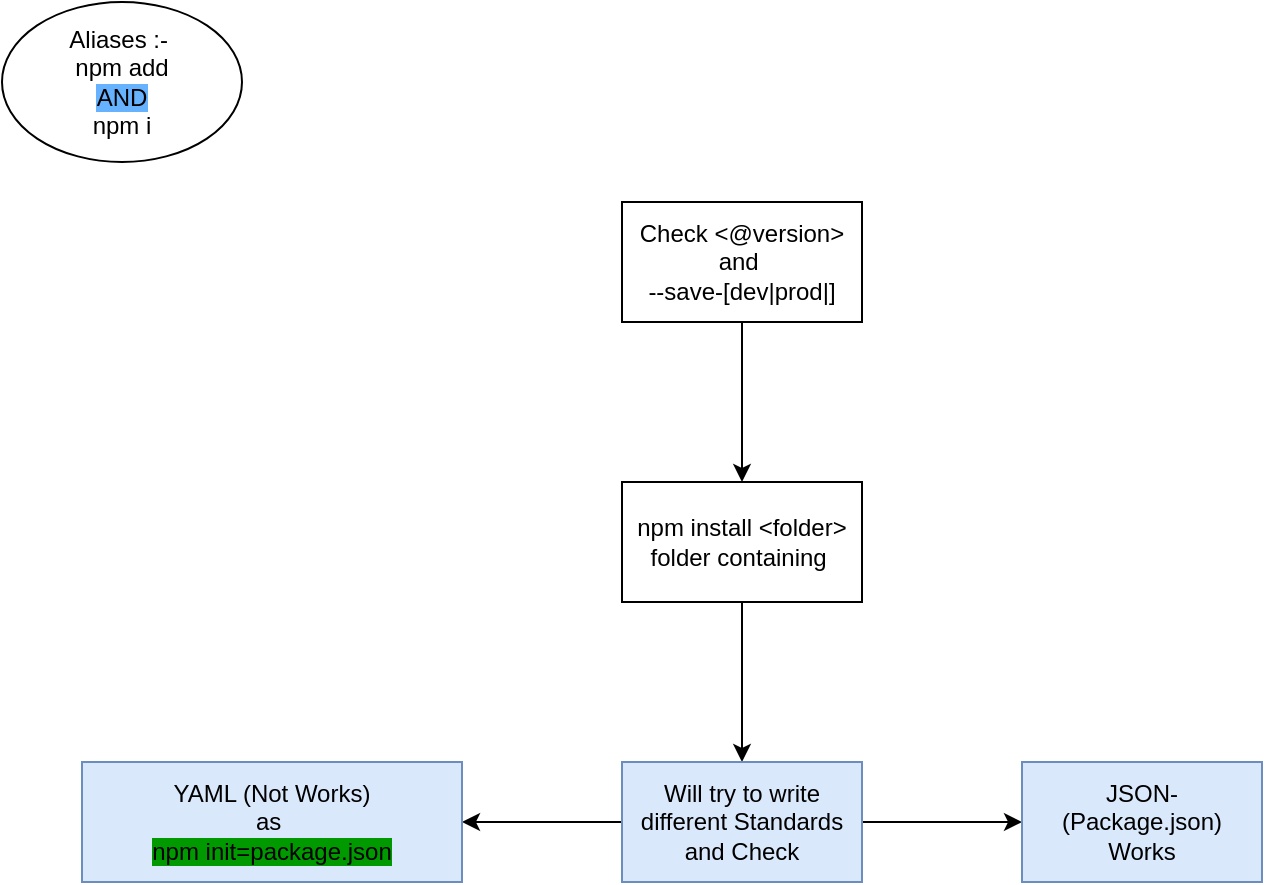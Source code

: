 <mxfile version="24.7.7">
  <diagram name="Page-1" id="8gkoaITpcbI0VQsJJdFB">
    <mxGraphModel dx="909" dy="564" grid="1" gridSize="10" guides="1" tooltips="1" connect="1" arrows="1" fold="1" page="1" pageScale="1" pageWidth="827" pageHeight="1169" math="0" shadow="0">
      <root>
        <mxCell id="0" />
        <mxCell id="1" parent="0" />
        <mxCell id="4kKVadJ2q0rEHIaGiWLF-3" value="" style="edgeStyle=orthogonalEdgeStyle;rounded=0;orthogonalLoop=1;jettySize=auto;html=1;" parent="1" source="4kKVadJ2q0rEHIaGiWLF-1" target="4kKVadJ2q0rEHIaGiWLF-2" edge="1">
          <mxGeometry relative="1" as="geometry" />
        </mxCell>
        <mxCell id="4kKVadJ2q0rEHIaGiWLF-1" value="Check &amp;lt;@version&amp;gt; and&amp;nbsp;&lt;div&gt;--save-[dev|prod|]&lt;/div&gt;" style="rounded=0;whiteSpace=wrap;html=1;" parent="1" vertex="1">
          <mxGeometry x="340" y="110" width="120" height="60" as="geometry" />
        </mxCell>
        <mxCell id="4kKVadJ2q0rEHIaGiWLF-5" value="" style="edgeStyle=orthogonalEdgeStyle;rounded=0;orthogonalLoop=1;jettySize=auto;html=1;" parent="1" source="4kKVadJ2q0rEHIaGiWLF-2" target="4kKVadJ2q0rEHIaGiWLF-4" edge="1">
          <mxGeometry relative="1" as="geometry" />
        </mxCell>
        <mxCell id="4kKVadJ2q0rEHIaGiWLF-2" value="npm install &amp;lt;folder&amp;gt;&lt;div&gt;folder containing&amp;nbsp;&lt;/div&gt;" style="rounded=0;whiteSpace=wrap;html=1;" parent="1" vertex="1">
          <mxGeometry x="340" y="250" width="120" height="60" as="geometry" />
        </mxCell>
        <mxCell id="4kKVadJ2q0rEHIaGiWLF-7" value="" style="edgeStyle=orthogonalEdgeStyle;rounded=0;orthogonalLoop=1;jettySize=auto;html=1;" parent="1" source="4kKVadJ2q0rEHIaGiWLF-4" target="4kKVadJ2q0rEHIaGiWLF-6" edge="1">
          <mxGeometry relative="1" as="geometry" />
        </mxCell>
        <mxCell id="4kKVadJ2q0rEHIaGiWLF-9" value="" style="edgeStyle=orthogonalEdgeStyle;rounded=0;orthogonalLoop=1;jettySize=auto;html=1;" parent="1" source="4kKVadJ2q0rEHIaGiWLF-4" target="4kKVadJ2q0rEHIaGiWLF-8" edge="1">
          <mxGeometry relative="1" as="geometry" />
        </mxCell>
        <mxCell id="4kKVadJ2q0rEHIaGiWLF-4" value="Will try to write different Standards and Check" style="rounded=0;whiteSpace=wrap;html=1;fillColor=#dae8fc;strokeColor=#6c8ebf;" parent="1" vertex="1">
          <mxGeometry x="340" y="390" width="120" height="60" as="geometry" />
        </mxCell>
        <mxCell id="4kKVadJ2q0rEHIaGiWLF-6" value="JSON- (Package.json)&lt;div&gt;Works&lt;/div&gt;" style="whiteSpace=wrap;html=1;fillColor=#dae8fc;strokeColor=#6c8ebf;rounded=0;" parent="1" vertex="1">
          <mxGeometry x="540" y="390" width="120" height="60" as="geometry" />
        </mxCell>
        <mxCell id="4kKVadJ2q0rEHIaGiWLF-8" value="YAML (Not Works)&lt;div&gt;as&amp;nbsp;&lt;/div&gt;&lt;div&gt;&lt;span style=&quot;background-color: rgb(0, 153, 0);&quot;&gt;npm init=package.json&lt;/span&gt;&lt;/div&gt;" style="whiteSpace=wrap;html=1;fillColor=#dae8fc;strokeColor=#6c8ebf;rounded=0;" parent="1" vertex="1">
          <mxGeometry x="70" y="390" width="190" height="60" as="geometry" />
        </mxCell>
        <mxCell id="4kKVadJ2q0rEHIaGiWLF-10" value="Aliases :-&amp;nbsp;&lt;div&gt;npm add&lt;/div&gt;&lt;div&gt;&lt;span style=&quot;background-color: rgb(102, 178, 255);&quot;&gt;AND&lt;/span&gt;&lt;/div&gt;&lt;div&gt;&lt;span style=&quot;background-color: rgb(255, 255, 255);&quot;&gt;npm i&lt;/span&gt;&lt;/div&gt;" style="ellipse;whiteSpace=wrap;html=1;" parent="1" vertex="1">
          <mxGeometry x="30" y="10" width="120" height="80" as="geometry" />
        </mxCell>
      </root>
    </mxGraphModel>
  </diagram>
</mxfile>
